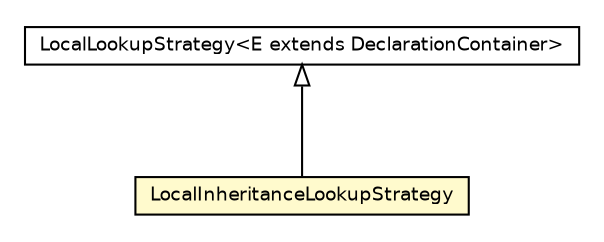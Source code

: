 #!/usr/local/bin/dot
#
# Class diagram 
# Generated by UMLGraph version 5.2 (http://www.umlgraph.org/)
#

digraph G {
	edge [fontname="Helvetica",fontsize=10,labelfontname="Helvetica",labelfontsize=10];
	node [fontname="Helvetica",fontsize=10,shape=plaintext];
	nodesep=0.25;
	ranksep=0.5;
	// chameleon.core.lookup.LocalLookupStrategy<E extends chameleon.core.declaration.DeclarationContainer>
	c25603 [label=<<table title="chameleon.core.lookup.LocalLookupStrategy" border="0" cellborder="1" cellspacing="0" cellpadding="2" port="p" href="../lookup/LocalLookupStrategy.html">
		<tr><td><table border="0" cellspacing="0" cellpadding="1">
<tr><td align="center" balign="center"> LocalLookupStrategy&lt;E extends DeclarationContainer&gt; </td></tr>
		</table></td></tr>
		</table>>, fontname="Helvetica", fontcolor="black", fontsize=9.0];
	// chameleon.core.type.Type.LocalInheritanceLookupStrategy
	c25687 [label=<<table title="chameleon.core.type.Type.LocalInheritanceLookupStrategy" border="0" cellborder="1" cellspacing="0" cellpadding="2" port="p" bgcolor="lemonChiffon" href="./Type.LocalInheritanceLookupStrategy.html">
		<tr><td><table border="0" cellspacing="0" cellpadding="1">
<tr><td align="center" balign="center"> LocalInheritanceLookupStrategy </td></tr>
		</table></td></tr>
		</table>>, fontname="Helvetica", fontcolor="black", fontsize=9.0];
	//chameleon.core.type.Type.LocalInheritanceLookupStrategy extends chameleon.core.lookup.LocalLookupStrategy<chameleon.core.type.Type>
	c25603:p -> c25687:p [dir=back,arrowtail=empty];
}

